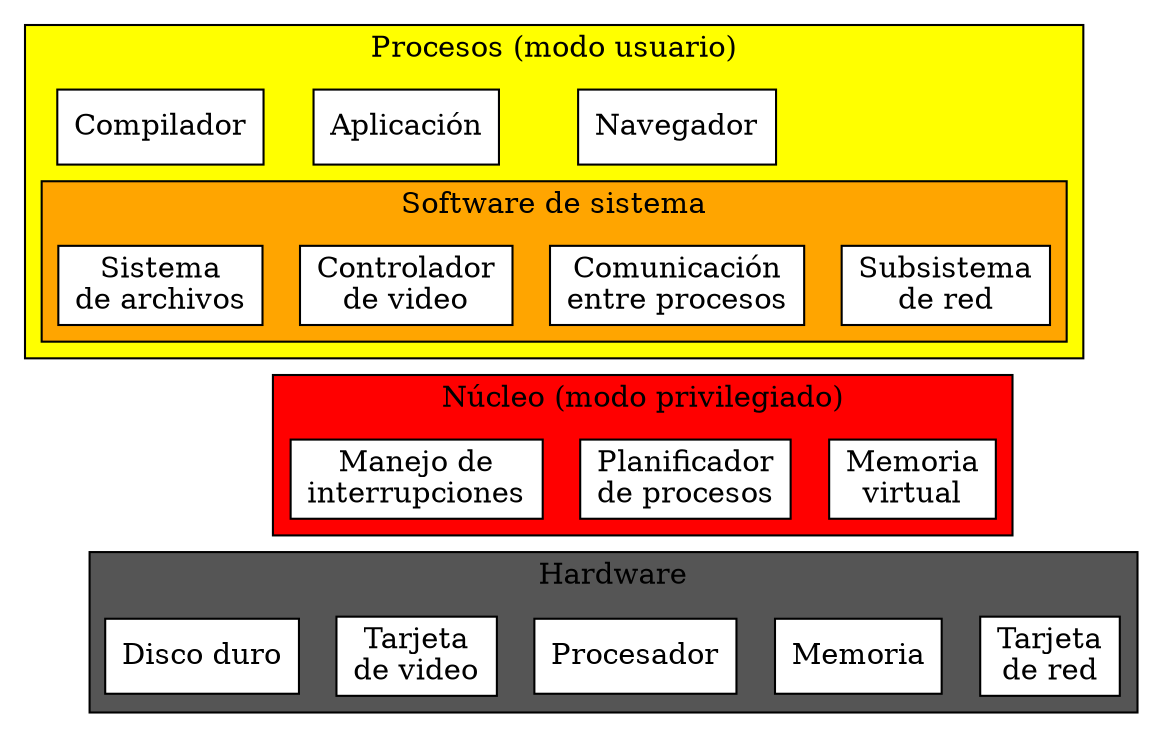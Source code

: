 digraph G {
	node [shape=box, style=filled, fillcolor="white"];
	edge [style=invis];

	usr1 [label="Aplicación"];
	usr2 [label="Compilador"];
	usr3 [label="Navegador"];

	fs [label="Sistema\nde archivos"];
	video [label="Controlador\nde video"];
	ipc [label="Comunicación\nentre procesos"];
	mem [label="Memoria\nvirtual"];
	netdrv [label="Subsistema\nde red"];
	proc [label="Planificador\nde procesos"];
	irq [label="Manejo de\ninterrupciones"];

	hd [label="Disco duro"];
	ram [label="Memoria"];
	vga [label="Tarjeta\nde video"];
	cpu [label="Procesador"];
	net [label="Tarjeta\nde red"];

	usr1 -> video;
	usr1 -> fs;
	usr1 -> ipc;

	usr2 -> fs;

	usr3 -> netdrv;
	usr3 -> video;
	usr3 -> ipc;

	netdrv -> net;
	fs -> hd;
	mem -> ram;
	video -> vga;
	ipc -> proc -> cpu;

	irq -> {hd net cpu vga};

	subgraph cluster_usuario {
		label = "Procesos (modo usuario)";
		bgcolor="yellow";
		{rank=same usr1 usr2 usr3};
		subgraph cluster_sist {
			label = "Software de sistema";
			bgcolor="orange";
			ipc;
			fs;
			video;
			netdrv;
		}
	}

	subgraph cluster_priv {
		label = "Núcleo (modo privilegiado)";
		bgcolor = "red";
		mem;
		proc;
		irq;
	}

	subgraph cluster_hw {
		label = "Hardware";
		bgcolor = "#555555";
		hd;
		ram;
		vga;
		cpu;
		net;
	}
}
